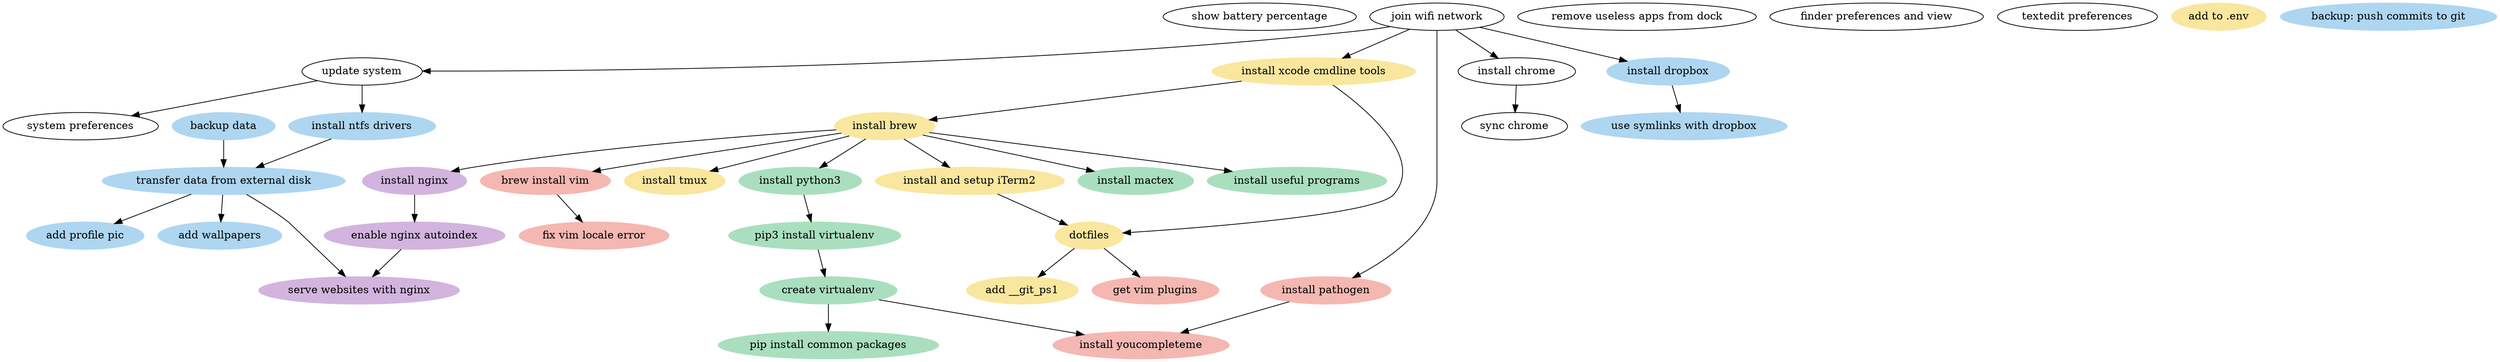 digraph dep_graph {
    "show battery percentage"
    "join wifi network"
    "update system"
        "join wifi network" -> "update system"
    "remove useless apps from dock"
    "system preferences"
        "update system" -> "system preferences"
    "finder preferences and view"
    "textedit preferences"
    "install chrome"
        "join wifi network" -> "install chrome"
    "sync chrome"
        "install chrome" -> "sync chrome"

    node [style = "filled"]

    node [color = "#F9E79F"]
    "install xcode cmdline tools"
        "join wifi network" -> "install xcode cmdline tools"
    "install brew"
        "install xcode cmdline tools" -> "install brew"
    "install tmux"
        "install brew" -> "install tmux"
    "install and setup iTerm2"
        "install brew" -> "install and setup iTerm2"
    "dotfiles"
        "install and setup iTerm2" -> "dotfiles"
        "install xcode cmdline tools" -> "dotfiles"
    "add to .env"
    "add __git_ps1"
        "dotfiles" -> "add __git_ps1"

    node [color = "#A9DFBF"]
    "install mactex"
        "install brew" -> "install mactex"
    "install useful programs"
        "install brew" -> "install useful programs"
    "install python3"
        "install brew" -> "install python3"
    "pip3 install virtualenv"
        "install python3" -> "pip3 install virtualenv"
    "create virtualenv"
        "pip3 install virtualenv" -> "create virtualenv"
    "pip install common packages"
        "create virtualenv" -> "pip install common packages"

    node [color = "#AED6F1"]
    "backup data"
    "backup: push commits to git"
    "install ntfs drivers"
        "update system" -> "install ntfs drivers"
    "transfer data from external disk"
        "backup data" -> "transfer data from external disk"
        "install ntfs drivers" -> "transfer data from external disk"
    "add profile pic"
        "transfer data from external disk" -> "add profile pic"
    "add wallpapers"
        "transfer data from external disk" -> "add wallpapers"
    "install dropbox"
        "join wifi network" -> "install dropbox"
    "use symlinks with dropbox"
        "install dropbox" -> "use symlinks with dropbox"

    node [color = "#D2B4DE"]
    "install nginx"
        "install brew" -> "install nginx"
    "enable nginx autoindex"
        "install nginx" -> "enable nginx autoindex"
    "serve websites with nginx"
        "enable nginx autoindex" -> "serve websites with nginx"
        "transfer data from external disk" -> "serve websites with nginx"

    node [color = "#F5B7B1"];
    "brew install vim"
        "install brew" -> "brew install vim"
    "install pathogen"
        "join wifi network" -> "install pathogen"
    "get vim plugins"
        "dotfiles" -> "get vim plugins"
    "install youcompleteme"
        "install pathogen" -> "install youcompleteme"
        "create virtualenv" -> "install youcompleteme"
    "fix vim locale error"
        "brew install vim" -> "fix vim locale error"
}
